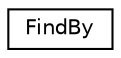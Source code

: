 digraph "Graphical Class Hierarchy"
{
 // INTERACTIVE_SVG=YES
  edge [fontname="Helvetica",fontsize="10",labelfontname="Helvetica",labelfontsize="10"];
  node [fontname="Helvetica",fontsize="10",shape=record];
  rankdir="LR";
  Node1 [label="FindBy",height=0.2,width=0.4,color="black", fillcolor="white", style="filled",URL="$class_find_by.html"];
}
